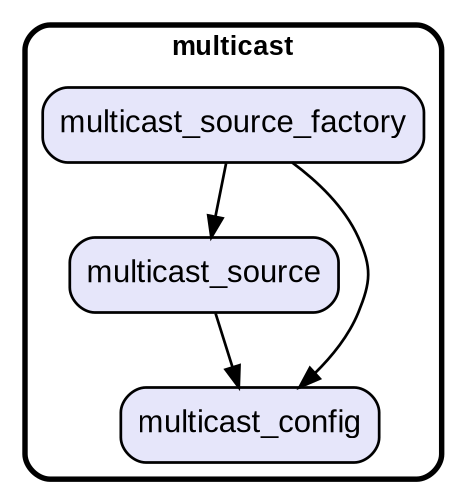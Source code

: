 digraph "" {
  graph [style=rounded fontname="Arial Black" fontsize=13 penwidth=2.6];
  node [shape=rect style="filled,rounded" fontname=Arial fontsize=15 fillcolor=Lavender penwidth=1.3];
  edge [penwidth=1.3];
  "/multicast_source_factory.dart" [label="multicast_source_factory"];
  "/multicast_source.dart" [label="multicast_source"];
  "/multicast_config.dart" [label="multicast_config"];
  subgraph "cluster~" {
    label="multicast";
    "/multicast_source_factory.dart";
    "/multicast_source.dart";
    "/multicast_config.dart";
  }
  "/multicast_source_factory.dart" -> "/multicast_config.dart";
  "/multicast_source_factory.dart" -> "/multicast_source.dart";
  "/multicast_source.dart" -> "/multicast_config.dart";
}
